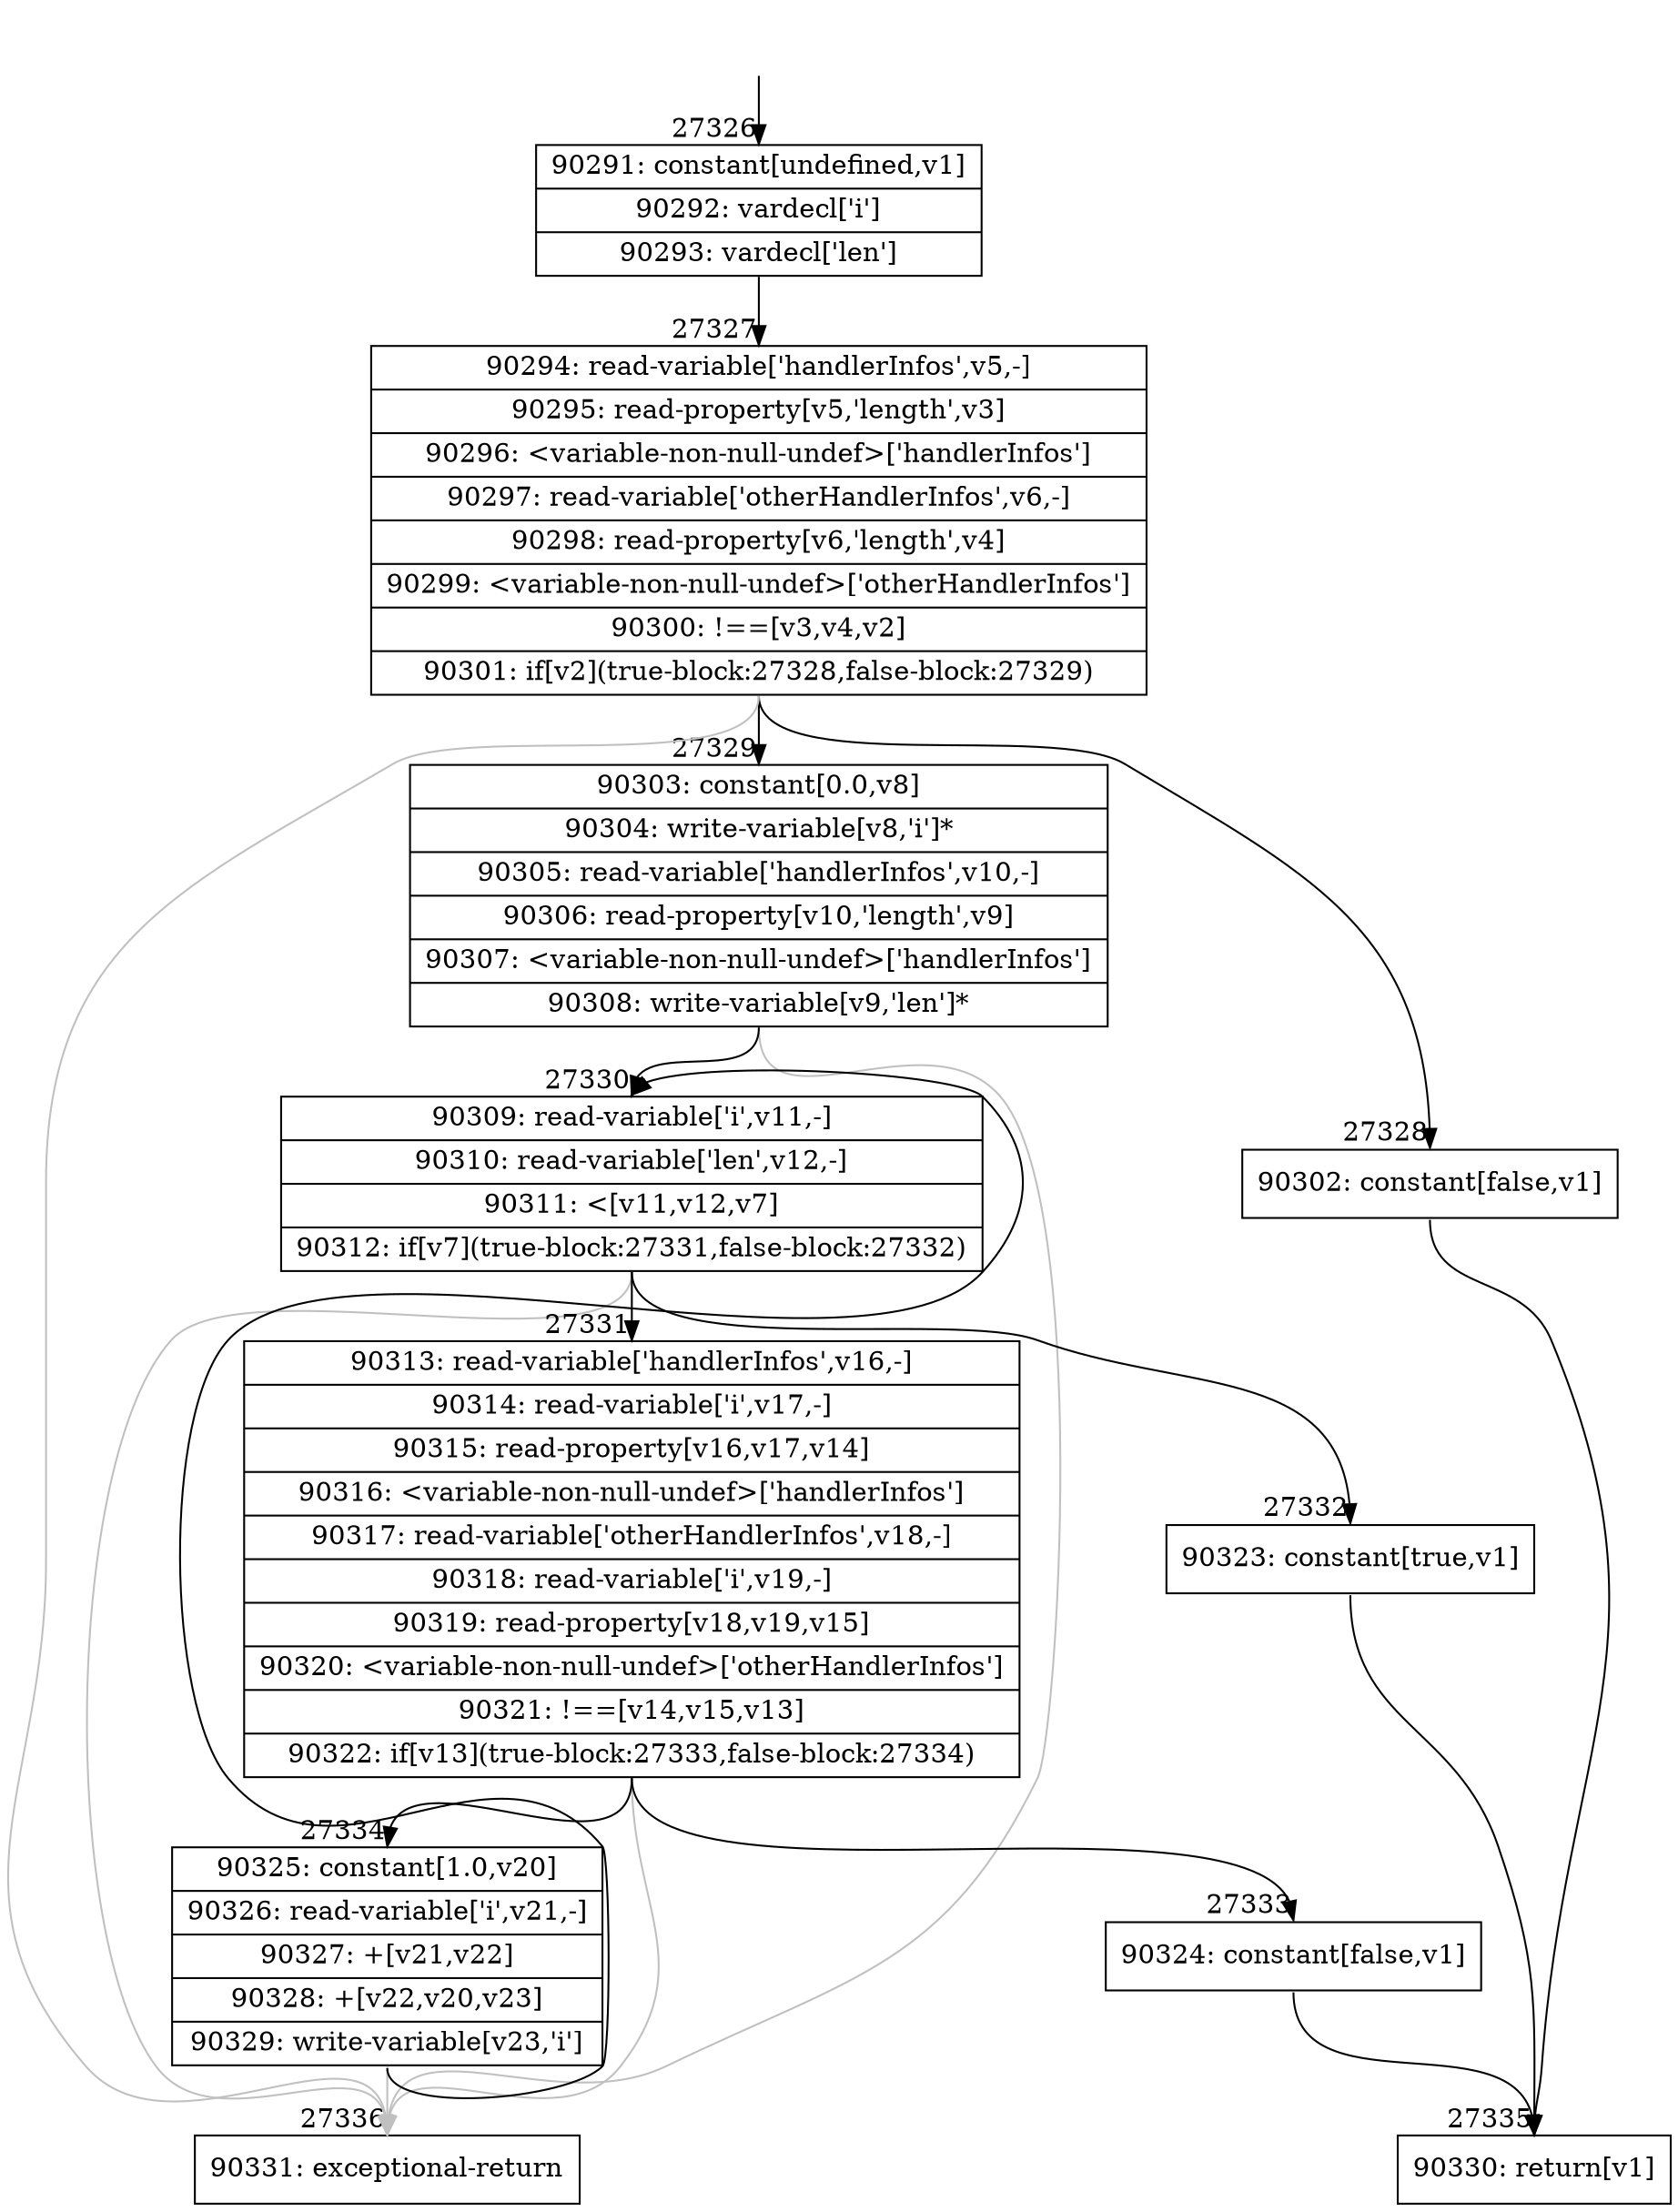 digraph {
rankdir="TD"
BB_entry2388[shape=none,label=""];
BB_entry2388 -> BB27326 [tailport=s, headport=n, headlabel="    27326"]
BB27326 [shape=record label="{90291: constant[undefined,v1]|90292: vardecl['i']|90293: vardecl['len']}" ] 
BB27326 -> BB27327 [tailport=s, headport=n, headlabel="      27327"]
BB27327 [shape=record label="{90294: read-variable['handlerInfos',v5,-]|90295: read-property[v5,'length',v3]|90296: \<variable-non-null-undef\>['handlerInfos']|90297: read-variable['otherHandlerInfos',v6,-]|90298: read-property[v6,'length',v4]|90299: \<variable-non-null-undef\>['otherHandlerInfos']|90300: !==[v3,v4,v2]|90301: if[v2](true-block:27328,false-block:27329)}" ] 
BB27327 -> BB27328 [tailport=s, headport=n, headlabel="      27328"]
BB27327 -> BB27329 [tailport=s, headport=n, headlabel="      27329"]
BB27327 -> BB27336 [tailport=s, headport=n, color=gray, headlabel="      27336"]
BB27328 [shape=record label="{90302: constant[false,v1]}" ] 
BB27328 -> BB27335 [tailport=s, headport=n, headlabel="      27335"]
BB27329 [shape=record label="{90303: constant[0.0,v8]|90304: write-variable[v8,'i']*|90305: read-variable['handlerInfos',v10,-]|90306: read-property[v10,'length',v9]|90307: \<variable-non-null-undef\>['handlerInfos']|90308: write-variable[v9,'len']*}" ] 
BB27329 -> BB27330 [tailport=s, headport=n, headlabel="      27330"]
BB27329 -> BB27336 [tailport=s, headport=n, color=gray]
BB27330 [shape=record label="{90309: read-variable['i',v11,-]|90310: read-variable['len',v12,-]|90311: \<[v11,v12,v7]|90312: if[v7](true-block:27331,false-block:27332)}" ] 
BB27330 -> BB27331 [tailport=s, headport=n, headlabel="      27331"]
BB27330 -> BB27332 [tailport=s, headport=n, headlabel="      27332"]
BB27330 -> BB27336 [tailport=s, headport=n, color=gray]
BB27331 [shape=record label="{90313: read-variable['handlerInfos',v16,-]|90314: read-variable['i',v17,-]|90315: read-property[v16,v17,v14]|90316: \<variable-non-null-undef\>['handlerInfos']|90317: read-variable['otherHandlerInfos',v18,-]|90318: read-variable['i',v19,-]|90319: read-property[v18,v19,v15]|90320: \<variable-non-null-undef\>['otherHandlerInfos']|90321: !==[v14,v15,v13]|90322: if[v13](true-block:27333,false-block:27334)}" ] 
BB27331 -> BB27333 [tailport=s, headport=n, headlabel="      27333"]
BB27331 -> BB27334 [tailport=s, headport=n, headlabel="      27334"]
BB27331 -> BB27336 [tailport=s, headport=n, color=gray]
BB27332 [shape=record label="{90323: constant[true,v1]}" ] 
BB27332 -> BB27335 [tailport=s, headport=n]
BB27333 [shape=record label="{90324: constant[false,v1]}" ] 
BB27333 -> BB27335 [tailport=s, headport=n]
BB27334 [shape=record label="{90325: constant[1.0,v20]|90326: read-variable['i',v21,-]|90327: +[v21,v22]|90328: +[v22,v20,v23]|90329: write-variable[v23,'i']}" ] 
BB27334 -> BB27330 [tailport=s, headport=n]
BB27334 -> BB27336 [tailport=s, headport=n, color=gray]
BB27335 [shape=record label="{90330: return[v1]}" ] 
BB27336 [shape=record label="{90331: exceptional-return}" ] 
//#$~ 49210
}
